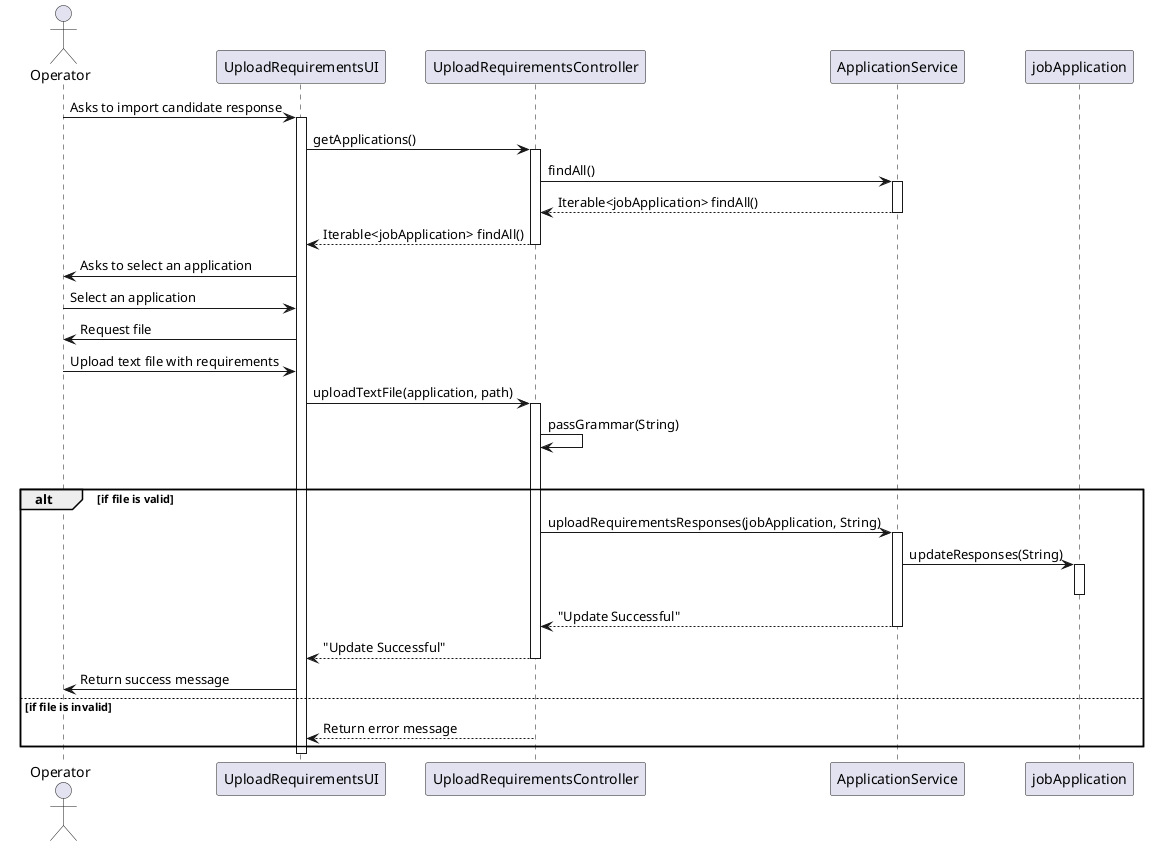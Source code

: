 @startuml

actor Operator
participant "UploadRequirementsUI" as UI
participant "UploadRequirementsController" as Controller
participant "ApplicationService" as AppService
participant "jobApplication" as Application

Operator -> UI : Asks to import candidate response
activate UI

UI -> Controller : getApplications()
activate Controller

Controller -> AppService : findAll()
activate AppService

AppService --> Controller : Iterable<jobApplication> findAll()
deactivate AppService

Controller --> UI : Iterable<jobApplication> findAll()
deactivate Controller

UI -> Operator : Asks to select an application
Operator -> UI : Select an application

UI -> Operator : Request file
Operator -> UI : Upload text file with requirements

UI -> Controller : uploadTextFile(application, path)
activate Controller

Controller -> Controller: passGrammar(String)

alt File Verification
    alt if file is valid
        Controller -> AppService : uploadRequirementsResponses(jobApplication, String)
        activate AppService
        AppService -> Application : updateResponses(String)
        activate Application


        deactivate Application

        AppService --> Controller : "Update Successful"
        deactivate AppService

        Controller --> UI : "Update Successful"
        deactivate Controller

        UI -> Operator : Return success message
    else if file is invalid
        Controller --> UI: Return error message
        deactivate Controller
end
deactivate UI

@enduml
